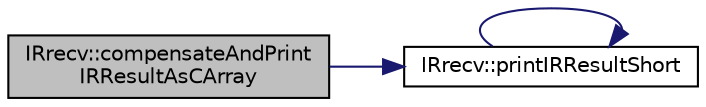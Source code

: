 digraph "IRrecv::compensateAndPrintIRResultAsCArray"
{
 // LATEX_PDF_SIZE
  edge [fontname="Helvetica",fontsize="10",labelfontname="Helvetica",labelfontsize="10"];
  node [fontname="Helvetica",fontsize="10",shape=record];
  rankdir="LR";
  Node1 [label="IRrecv::compensateAndPrint\lIRResultAsCArray",height=0.2,width=0.4,color="black", fillcolor="grey75", style="filled", fontcolor="black",tooltip=" "];
  Node1 -> Node2 [color="midnightblue",fontsize="10",style="solid",fontname="Helvetica"];
  Node2 [label="IRrecv::printIRResultShort",height=0.2,width=0.4,color="black", fillcolor="white", style="filled",URL="$group___receiving.html#ga1c11036a46d1e9624e283821f0a99aee",tooltip=" "];
  Node2 -> Node2 [color="midnightblue",fontsize="10",style="solid",fontname="Helvetica"];
}
